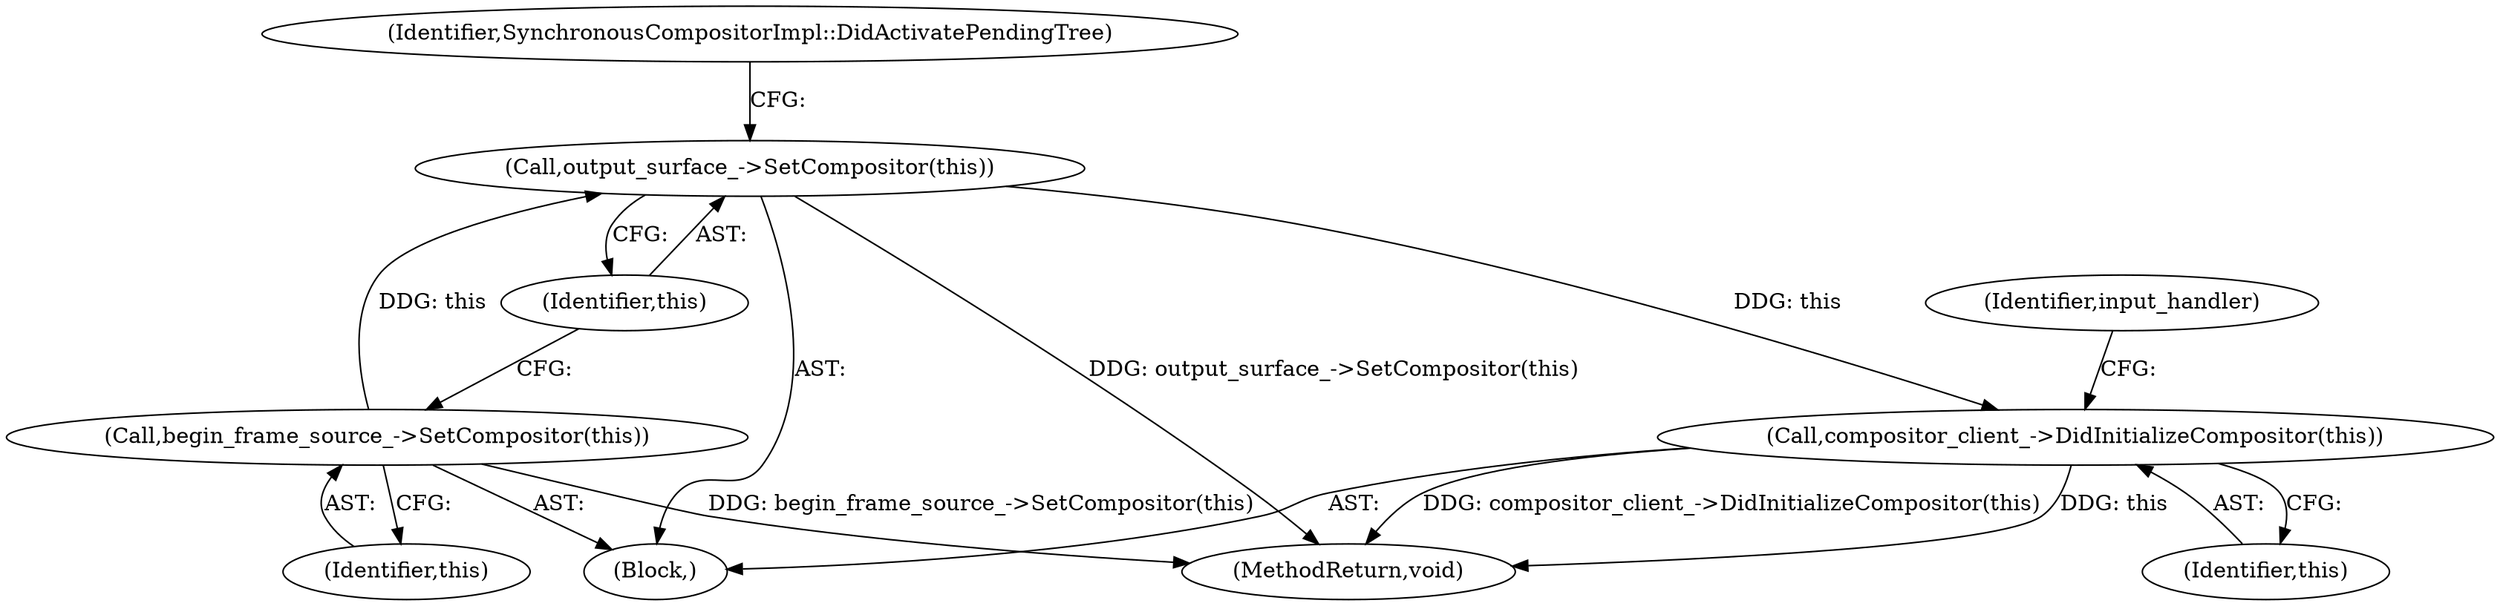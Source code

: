 digraph "1_Chrome_0e3d721470add955c056e3051614f58c7220e85b_4@del" {
"1000127" [label="(Call,output_surface_->SetCompositor(this))"];
"1000125" [label="(Call,begin_frame_source_->SetCompositor(this))"];
"1000136" [label="(Call,compositor_client_->DidInitializeCompositor(this))"];
"1000127" [label="(Call,output_surface_->SetCompositor(this))"];
"1000104" [label="(Block,)"];
"1000136" [label="(Call,compositor_client_->DidInitializeCompositor(this))"];
"1000139" [label="(Identifier,input_handler)"];
"1000132" [label="(Identifier,SynchronousCompositorImpl::DidActivatePendingTree)"];
"1000137" [label="(Identifier,this)"];
"1000126" [label="(Identifier,this)"];
"1000128" [label="(Identifier,this)"];
"1000125" [label="(Call,begin_frame_source_->SetCompositor(this))"];
"1000140" [label="(MethodReturn,void)"];
"1000127" -> "1000104"  [label="AST: "];
"1000127" -> "1000128"  [label="CFG: "];
"1000128" -> "1000127"  [label="AST: "];
"1000132" -> "1000127"  [label="CFG: "];
"1000127" -> "1000140"  [label="DDG: output_surface_->SetCompositor(this)"];
"1000125" -> "1000127"  [label="DDG: this"];
"1000127" -> "1000136"  [label="DDG: this"];
"1000125" -> "1000104"  [label="AST: "];
"1000125" -> "1000126"  [label="CFG: "];
"1000126" -> "1000125"  [label="AST: "];
"1000128" -> "1000125"  [label="CFG: "];
"1000125" -> "1000140"  [label="DDG: begin_frame_source_->SetCompositor(this)"];
"1000136" -> "1000104"  [label="AST: "];
"1000136" -> "1000137"  [label="CFG: "];
"1000137" -> "1000136"  [label="AST: "];
"1000139" -> "1000136"  [label="CFG: "];
"1000136" -> "1000140"  [label="DDG: compositor_client_->DidInitializeCompositor(this)"];
"1000136" -> "1000140"  [label="DDG: this"];
}
